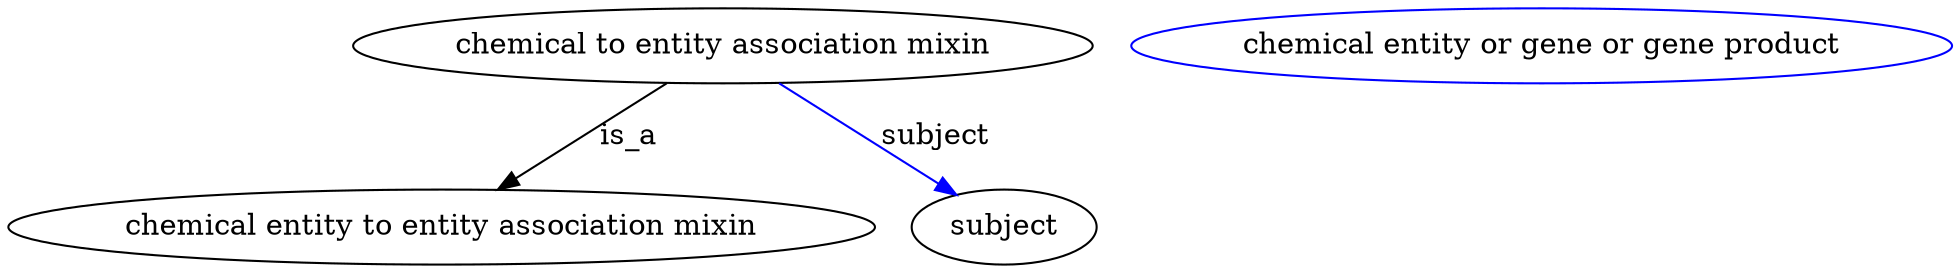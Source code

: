 digraph {
	graph [bb="0,0,931.91,123"];
	node [label="\N"];
	"chemical to entity association mixin"	[height=0.5,
		label="chemical to entity association mixin",
		pos="342.98,105",
		width=4.9287];
	"chemical entity to entity association mixin"	[height=0.5,
		pos="207.98,18",
		width=5.7773];
	"chemical to entity association mixin" -> "chemical entity to entity association mixin"	[label=is_a,
		lp="297.98,61.5",
		pos="e,234.93,35.967 315.99,87.003 295.2,73.916 266.28,55.708 243.6,41.426"];
	subject	[height=0.5,
		pos="477.98,18",
		width=1.2277];
	"chemical to entity association mixin" -> subject	[color=blue,
		label=subject,
		lp="444.98,61.5",
		pos="e,455.07,33.424 369.98,87.003 392.08,73.084 423.39,53.374 446.61,38.755",
		style=solid];
	"chemical to entity association mixin_subject"	[color=blue,
		height=0.5,
		label="chemical entity or gene or gene product",
		pos="734.98,105",
		width=5.4703];
}
